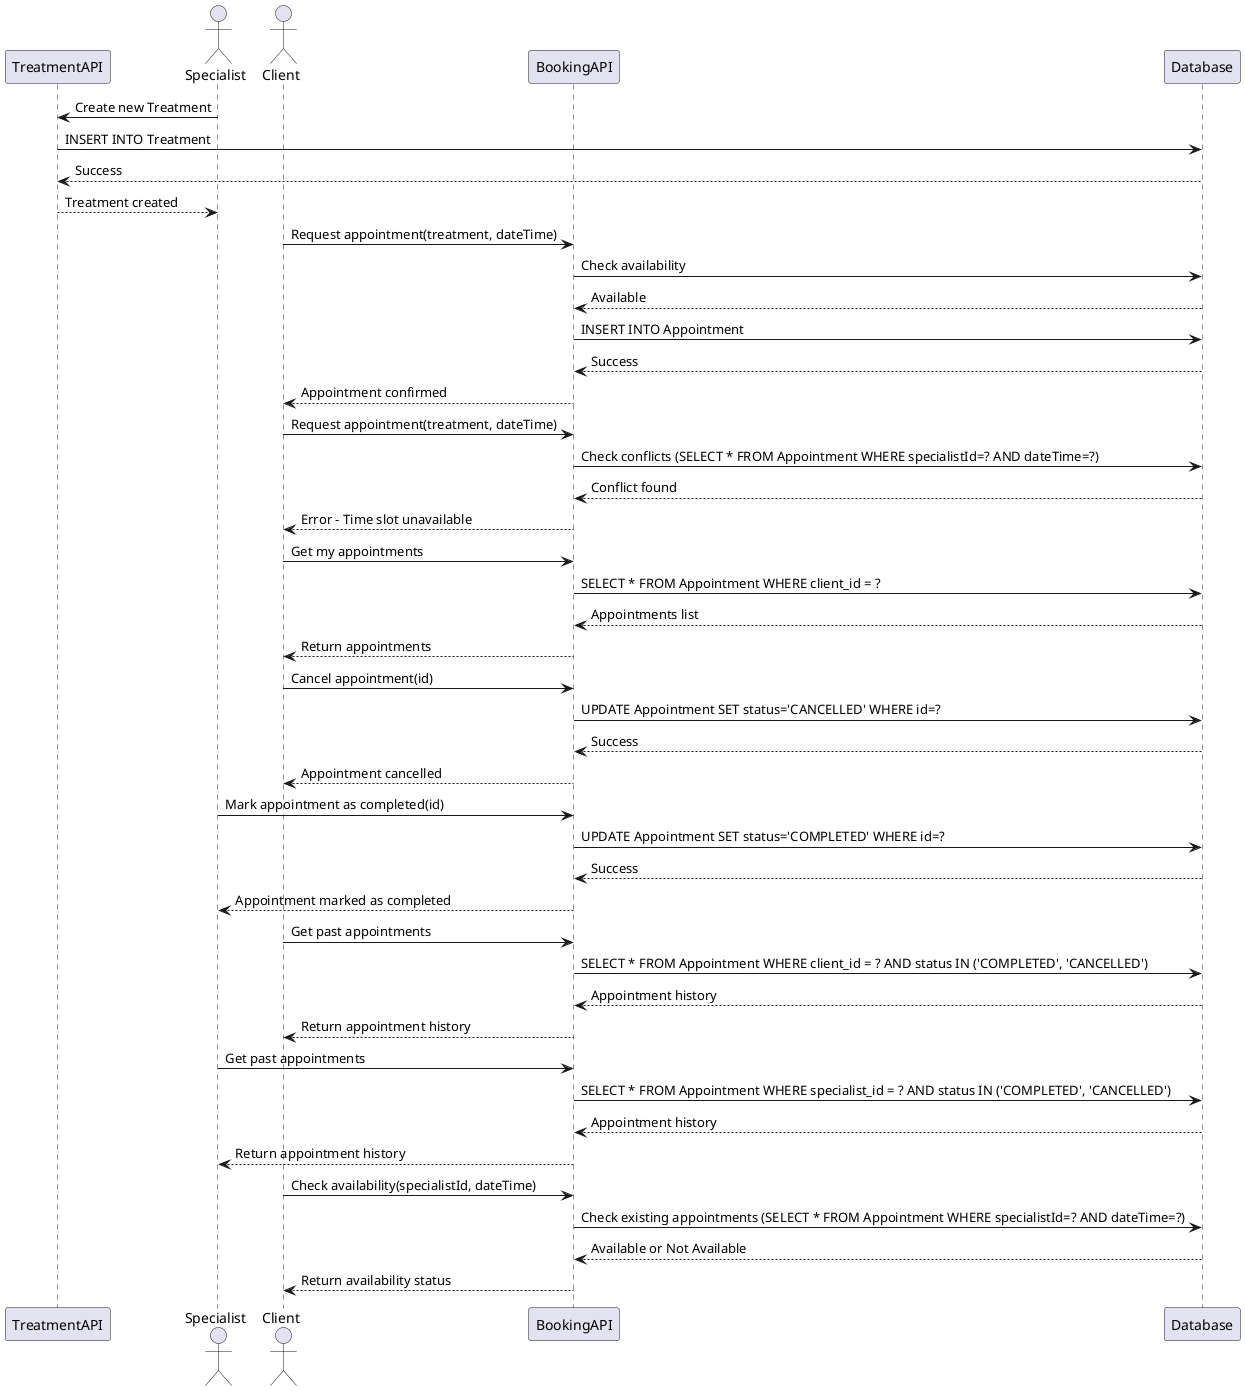 @startuml

' 1️⃣ Specialist creates a new Treatment
actor Specialist
participant TreatmentAPI
participant Database

Specialist -> TreatmentAPI: Create new Treatment
TreatmentAPI -> Database: INSERT INTO Treatment
Database --> TreatmentAPI: Success
TreatmentAPI --> Specialist: Treatment created

' 2️⃣ Client books an appointment
actor Client
participant BookingAPI
participant Database

Client -> BookingAPI: Request appointment(treatment, dateTime)
BookingAPI -> Database: Check availability
Database --> BookingAPI: Available
BookingAPI -> Database: INSERT INTO Appointment
Database --> BookingAPI: Success
BookingAPI --> Client: Appointment confirmed

' 3️⃣ Validate scheduling conflicts
actor Client
participant BookingAPI
participant Database

Client -> BookingAPI: Request appointment(treatment, dateTime)
BookingAPI -> Database: Check conflicts (SELECT * FROM Appointment WHERE specialistId=? AND dateTime=?)
Database --> BookingAPI: Conflict found
BookingAPI --> Client: Error - Time slot unavailable

' 4️⃣ Client checks their appointments
actor Client
participant BookingAPI
participant Database

Client -> BookingAPI: Get my appointments
BookingAPI -> Database: SELECT * FROM Appointment WHERE client_id = ?
Database --> BookingAPI: Appointments list
BookingAPI --> Client: Return appointments

' 5️⃣ Client cancels an appointment
actor Client
participant BookingAPI
participant Database

Client -> BookingAPI: Cancel appointment(id)
BookingAPI -> Database: UPDATE Appointment SET status='CANCELLED' WHERE id=?
Database --> BookingAPI: Success
BookingAPI --> Client: Appointment cancelled

' 6️⃣ Specialist marks appointment as completed
actor Specialist
participant BookingAPI
participant Database

Specialist -> BookingAPI: Mark appointment as completed(id)
BookingAPI -> Database: UPDATE Appointment SET status='COMPLETED' WHERE id=?
Database --> BookingAPI: Success
BookingAPI --> Specialist: Appointment marked as completed

' 7️⃣ Client retrieves appointment history
actor Client
participant BookingAPI
participant Database

Client -> BookingAPI: Get past appointments
BookingAPI -> Database: SELECT * FROM Appointment WHERE client_id = ? AND status IN ('COMPLETED', 'CANCELLED')
Database --> BookingAPI: Appointment history
BookingAPI --> Client: Return appointment history

' 8️⃣ Specialist retrieves their appointment history
actor Specialist
participant BookingAPI
participant Database

Specialist -> BookingAPI: Get past appointments
BookingAPI -> Database: SELECT * FROM Appointment WHERE specialist_id = ? AND status IN ('COMPLETED', 'CANCELLED')
Database --> BookingAPI: Appointment history
BookingAPI --> Specialist: Return appointment history

' 9️⃣ Checking appointment availability
actor Client
participant BookingAPI
participant Database

Client -> BookingAPI: Check availability(specialistId, dateTime)
BookingAPI -> Database: Check existing appointments (SELECT * FROM Appointment WHERE specialistId=? AND dateTime=?)
Database --> BookingAPI: Available or Not Available
BookingAPI --> Client: Return availability status

@enduml
